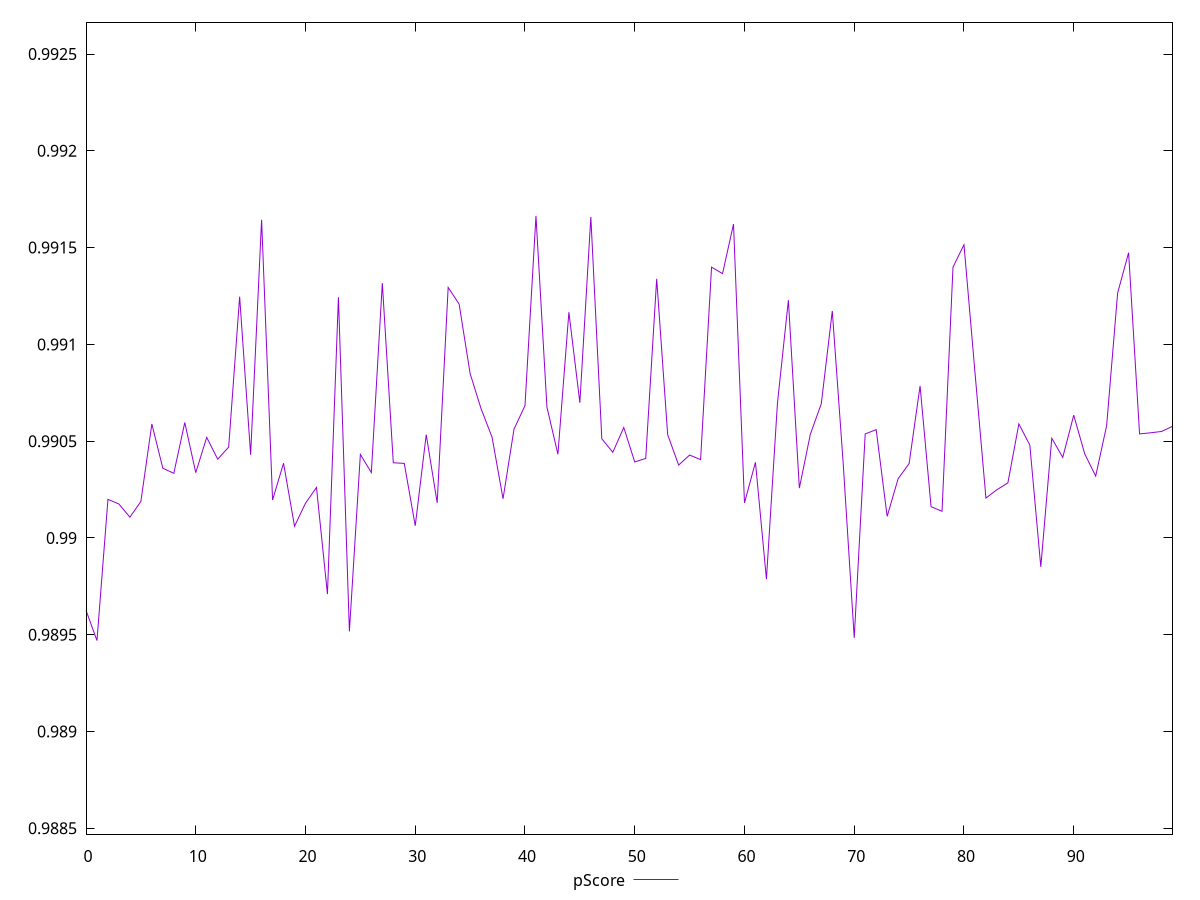 reset

$pScore <<EOF
0 0.9896264788052677
1 0.9894699434427391
2 0.9901995373993394
3 0.9901753153004819
4 0.9901073351472903
5 0.9901887438175963
6 0.9905888472884903
7 0.9903600328876349
8 0.9903341198783857
9 0.9905963073396707
10 0.99033723863277
11 0.990519689940214
12 0.9904068921568436
13 0.9904696200603629
14 0.9912463912714548
15 0.9904297880837549
16 0.9916438526972373
17 0.9901961338260254
18 0.9903862426200294
19 0.990060549691967
20 0.9901795068529302
21 0.9902607785318416
22 0.9897099440575352
23 0.9912433761943946
24 0.9895172329255428
25 0.9904316705221105
26 0.9903377126185081
27 0.9913166554121807
28 0.9903884668422136
29 0.9903851738643965
30 0.9900630456213875
31 0.990533593083347
32 0.9901816652412581
33 0.9912942045567343
34 0.9912079611382623
35 0.9908491942159834
36 0.9906674830710609
37 0.9905203294953782
38 0.9902024612562736
39 0.9905626291580552
40 0.9906835452315539
41 0.99166399780802
42 0.9906756503536548
43 0.9904324382804108
44 0.9911662313058104
45 0.9906984712577886
46 0.9916582936968572
47 0.9905125296698924
48 0.9904425882304321
49 0.9905706803349132
50 0.9903926905772354
51 0.9904108494518031
52 0.9913386836619233
53 0.990533752802086
54 0.9903765709219972
55 0.9904283265288729
56 0.9904047951710824
57 0.9913991648876521
58 0.9913655839040916
59 0.9916217186391858
60 0.9901812739804023
61 0.9903907403755361
62 0.9897872000933461
63 0.9906936192049602
64 0.9912283124844926
65 0.9902575161249405
66 0.9905355218612824
67 0.990693825455235
68 0.9911726967127577
69 0.990380537433849
70 0.9894841002114868
71 0.9905375363260278
72 0.9905595642122388
73 0.9901113957762029
74 0.9903061552367383
75 0.9903842293097818
76 0.9907856094753312
77 0.9901616710199904
78 0.9901376713379393
79 0.9913992449990136
80 0.9915148136688121
81 0.9908566808604118
82 0.9902062285556712
83 0.9902491556728747
84 0.9902843693525611
85 0.9905889696196178
86 0.9904797409026379
87 0.9898508962905843
88 0.9905151137324932
89 0.9904161198400236
90 0.9906342735310537
91 0.9904348650885237
92 0.9903194642869537
93 0.9905804036059072
94 0.9912652064915566
95 0.9914737251559609
96 0.9905374871965058
97 0.9905432586272723
98 0.9905501318340219
99 0.9905764857978974
EOF

set key outside below
set xrange [0:99]
set yrange [0.9884699434427391:0.99266399780802]
set trange [0.9884699434427391:0.99266399780802]
set terminal svg size 640, 500 enhanced background rgb 'white'
set output "reports/report_00031_2021-02-24T23-18-18.084Z/largest-contentful-paint/samples/agenda/pScore/values.svg"

plot $pScore title "pScore" with line

reset
